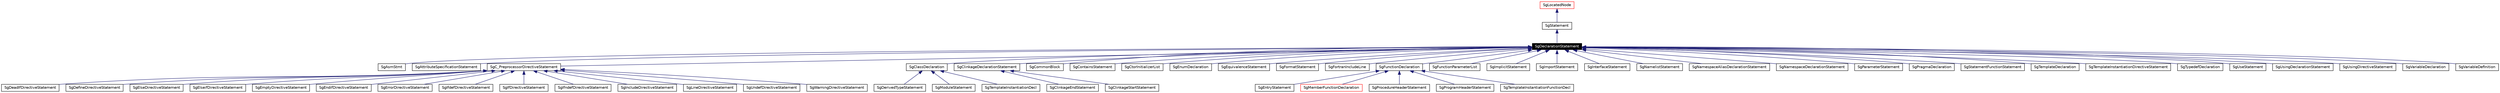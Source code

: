 digraph G
{
  edge [fontname="Helvetica",fontsize=10,labelfontname="Helvetica",labelfontsize=10];
  node [fontname="Helvetica",fontsize=10,shape=record];
  Node1 [label="SgDeclarationStatement",height=0.2,width=0.4,color="white", fillcolor="black", style="filled" fontcolor="white"];
  Node2 -> Node1 [dir=back,color="midnightblue",fontsize=10,style="solid",fontname="Helvetica"];
  Node2 [label="SgStatement",height=0.2,width=0.4,color="black",URL="$classSgStatement.html"];
  Node3 -> Node2 [dir=back,color="midnightblue",fontsize=10,style="solid",fontname="Helvetica"];
  Node3 [label="SgLocatedNode",height=0.2,width=0.4,color="red",URL="$classSgLocatedNode.html"];
  Node1 -> Node4 [dir=back,color="midnightblue",fontsize=10,style="solid",fontname="Helvetica"];
  Node4 [label="SgAsmStmt",height=0.2,width=0.4,color="black",URL="$classSgAsmStmt.html"];
  Node1 -> Node5 [dir=back,color="midnightblue",fontsize=10,style="solid",fontname="Helvetica"];
  Node5 [label="SgAttributeSpecificationStatement",height=0.2,width=0.4,color="black",URL="$classSgAttributeSpecificationStatement.html"];
  Node1 -> Node6 [dir=back,color="midnightblue",fontsize=10,style="solid",fontname="Helvetica"];
  Node6 [label="SgC_PreprocessorDirectiveStatement",height=0.2,width=0.4,color="black",URL="$classSgC__PreprocessorDirectiveStatement.html"];
  Node6 -> Node7 [dir=back,color="midnightblue",fontsize=10,style="solid",fontname="Helvetica"];
  Node7 [label="SgDeadIfDirectiveStatement",height=0.2,width=0.4,color="black",URL="$classSgDeadIfDirectiveStatement.html"];
  Node6 -> Node8 [dir=back,color="midnightblue",fontsize=10,style="solid",fontname="Helvetica"];
  Node8 [label="SgDefineDirectiveStatement",height=0.2,width=0.4,color="black",URL="$classSgDefineDirectiveStatement.html"];
  Node6 -> Node9 [dir=back,color="midnightblue",fontsize=10,style="solid",fontname="Helvetica"];
  Node9 [label="SgElseDirectiveStatement",height=0.2,width=0.4,color="black",URL="$classSgElseDirectiveStatement.html"];
  Node6 -> Node10 [dir=back,color="midnightblue",fontsize=10,style="solid",fontname="Helvetica"];
  Node10 [label="SgElseifDirectiveStatement",height=0.2,width=0.4,color="black",URL="$classSgElseifDirectiveStatement.html"];
  Node6 -> Node11 [dir=back,color="midnightblue",fontsize=10,style="solid",fontname="Helvetica"];
  Node11 [label="SgEmptyDirectiveStatement",height=0.2,width=0.4,color="black",URL="$classSgEmptyDirectiveStatement.html"];
  Node6 -> Node12 [dir=back,color="midnightblue",fontsize=10,style="solid",fontname="Helvetica"];
  Node12 [label="SgEndifDirectiveStatement",height=0.2,width=0.4,color="black",URL="$classSgEndifDirectiveStatement.html"];
  Node6 -> Node13 [dir=back,color="midnightblue",fontsize=10,style="solid",fontname="Helvetica"];
  Node13 [label="SgErrorDirectiveStatement",height=0.2,width=0.4,color="black",URL="$classSgErrorDirectiveStatement.html"];
  Node6 -> Node14 [dir=back,color="midnightblue",fontsize=10,style="solid",fontname="Helvetica"];
  Node14 [label="SgIfdefDirectiveStatement",height=0.2,width=0.4,color="black",URL="$classSgIfdefDirectiveStatement.html"];
  Node6 -> Node15 [dir=back,color="midnightblue",fontsize=10,style="solid",fontname="Helvetica"];
  Node15 [label="SgIfDirectiveStatement",height=0.2,width=0.4,color="black",URL="$classSgIfDirectiveStatement.html"];
  Node6 -> Node16 [dir=back,color="midnightblue",fontsize=10,style="solid",fontname="Helvetica"];
  Node16 [label="SgIfndefDirectiveStatement",height=0.2,width=0.4,color="black",URL="$classSgIfndefDirectiveStatement.html"];
  Node6 -> Node17 [dir=back,color="midnightblue",fontsize=10,style="solid",fontname="Helvetica"];
  Node17 [label="SgIncludeDirectiveStatement",height=0.2,width=0.4,color="black",URL="$classSgIncludeDirectiveStatement.html"];
  Node6 -> Node18 [dir=back,color="midnightblue",fontsize=10,style="solid",fontname="Helvetica"];
  Node18 [label="SgLineDirectiveStatement",height=0.2,width=0.4,color="black",URL="$classSgLineDirectiveStatement.html"];
  Node6 -> Node19 [dir=back,color="midnightblue",fontsize=10,style="solid",fontname="Helvetica"];
  Node19 [label="SgUndefDirectiveStatement",height=0.2,width=0.4,color="black",URL="$classSgUndefDirectiveStatement.html"];
  Node6 -> Node20 [dir=back,color="midnightblue",fontsize=10,style="solid",fontname="Helvetica"];
  Node20 [label="SgWarningDirectiveStatement",height=0.2,width=0.4,color="black",URL="$classSgWarningDirectiveStatement.html"];
  Node1 -> Node21 [dir=back,color="midnightblue",fontsize=10,style="solid",fontname="Helvetica"];
  Node21 [label="SgClassDeclaration",height=0.2,width=0.4,color="black",URL="$classSgClassDeclaration.html"];
  Node21 -> Node22 [dir=back,color="midnightblue",fontsize=10,style="solid",fontname="Helvetica"];
  Node22 [label="SgDerivedTypeStatement",height=0.2,width=0.4,color="black",URL="$classSgDerivedTypeStatement.html"];
  Node21 -> Node23 [dir=back,color="midnightblue",fontsize=10,style="solid",fontname="Helvetica"];
  Node23 [label="SgModuleStatement",height=0.2,width=0.4,color="black",URL="$classSgModuleStatement.html"];
  Node21 -> Node24 [dir=back,color="midnightblue",fontsize=10,style="solid",fontname="Helvetica"];
  Node24 [label="SgTemplateInstantiationDecl",height=0.2,width=0.4,color="black",URL="$classSgTemplateInstantiationDecl.html"];
  Node1 -> Node25 [dir=back,color="midnightblue",fontsize=10,style="solid",fontname="Helvetica"];
  Node25 [label="SgClinkageDeclarationStatement",height=0.2,width=0.4,color="black",URL="$classSgClinkageDeclarationStatement.html"];
  Node25 -> Node26 [dir=back,color="midnightblue",fontsize=10,style="solid",fontname="Helvetica"];
  Node26 [label="SgClinkageEndStatement",height=0.2,width=0.4,color="black",URL="$classSgClinkageEndStatement.html"];
  Node25 -> Node27 [dir=back,color="midnightblue",fontsize=10,style="solid",fontname="Helvetica"];
  Node27 [label="SgClinkageStartStatement",height=0.2,width=0.4,color="black",URL="$classSgClinkageStartStatement.html"];
  Node1 -> Node28 [dir=back,color="midnightblue",fontsize=10,style="solid",fontname="Helvetica"];
  Node28 [label="SgCommonBlock",height=0.2,width=0.4,color="black",URL="$classSgCommonBlock.html"];
  Node1 -> Node29 [dir=back,color="midnightblue",fontsize=10,style="solid",fontname="Helvetica"];
  Node29 [label="SgContainsStatement",height=0.2,width=0.4,color="black",URL="$classSgContainsStatement.html"];
  Node1 -> Node30 [dir=back,color="midnightblue",fontsize=10,style="solid",fontname="Helvetica"];
  Node30 [label="SgCtorInitializerList",height=0.2,width=0.4,color="black",URL="$classSgCtorInitializerList.html"];
  Node1 -> Node31 [dir=back,color="midnightblue",fontsize=10,style="solid",fontname="Helvetica"];
  Node31 [label="SgEnumDeclaration",height=0.2,width=0.4,color="black",URL="$classSgEnumDeclaration.html"];
  Node1 -> Node32 [dir=back,color="midnightblue",fontsize=10,style="solid",fontname="Helvetica"];
  Node32 [label="SgEquivalenceStatement",height=0.2,width=0.4,color="black",URL="$classSgEquivalenceStatement.html"];
  Node1 -> Node33 [dir=back,color="midnightblue",fontsize=10,style="solid",fontname="Helvetica"];
  Node33 [label="SgFormatStatement",height=0.2,width=0.4,color="black",URL="$classSgFormatStatement.html"];
  Node1 -> Node34 [dir=back,color="midnightblue",fontsize=10,style="solid",fontname="Helvetica"];
  Node34 [label="SgFortranIncludeLine",height=0.2,width=0.4,color="black",URL="$classSgFortranIncludeLine.html"];
  Node1 -> Node35 [dir=back,color="midnightblue",fontsize=10,style="solid",fontname="Helvetica"];
  Node35 [label="SgFunctionDeclaration",height=0.2,width=0.4,color="black",URL="$classSgFunctionDeclaration.html"];
  Node35 -> Node36 [dir=back,color="midnightblue",fontsize=10,style="solid",fontname="Helvetica"];
  Node36 [label="SgEntryStatement",height=0.2,width=0.4,color="black",URL="$classSgEntryStatement.html"];
  Node35 -> Node37 [dir=back,color="midnightblue",fontsize=10,style="solid",fontname="Helvetica"];
  Node37 [label="SgMemberFunctionDeclaration",height=0.2,width=0.4,color="red",URL="$classSgMemberFunctionDeclaration.html"];
  Node35 -> Node38 [dir=back,color="midnightblue",fontsize=10,style="solid",fontname="Helvetica"];
  Node38 [label="SgProcedureHeaderStatement",height=0.2,width=0.4,color="black",URL="$classSgProcedureHeaderStatement.html"];
  Node35 -> Node39 [dir=back,color="midnightblue",fontsize=10,style="solid",fontname="Helvetica"];
  Node39 [label="SgProgramHeaderStatement",height=0.2,width=0.4,color="black",URL="$classSgProgramHeaderStatement.html"];
  Node35 -> Node40 [dir=back,color="midnightblue",fontsize=10,style="solid",fontname="Helvetica"];
  Node40 [label="SgTemplateInstantiationFunctionDecl",height=0.2,width=0.4,color="black",URL="$classSgTemplateInstantiationFunctionDecl.html"];
  Node1 -> Node41 [dir=back,color="midnightblue",fontsize=10,style="solid",fontname="Helvetica"];
  Node41 [label="SgFunctionParameterList",height=0.2,width=0.4,color="black",URL="$classSgFunctionParameterList.html"];
  Node1 -> Node42 [dir=back,color="midnightblue",fontsize=10,style="solid",fontname="Helvetica"];
  Node42 [label="SgImplicitStatement",height=0.2,width=0.4,color="black",URL="$classSgImplicitStatement.html"];
  Node1 -> Node43 [dir=back,color="midnightblue",fontsize=10,style="solid",fontname="Helvetica"];
  Node43 [label="SgImportStatement",height=0.2,width=0.4,color="black",URL="$classSgImportStatement.html"];
  Node1 -> Node44 [dir=back,color="midnightblue",fontsize=10,style="solid",fontname="Helvetica"];
  Node44 [label="SgInterfaceStatement",height=0.2,width=0.4,color="black",URL="$classSgInterfaceStatement.html"];
  Node1 -> Node45 [dir=back,color="midnightblue",fontsize=10,style="solid",fontname="Helvetica"];
  Node45 [label="SgNamelistStatement",height=0.2,width=0.4,color="black",URL="$classSgNamelistStatement.html"];
  Node1 -> Node46 [dir=back,color="midnightblue",fontsize=10,style="solid",fontname="Helvetica"];
  Node46 [label="SgNamespaceAliasDeclarationStatement",height=0.2,width=0.4,color="black",URL="$classSgNamespaceAliasDeclarationStatement.html"];
  Node1 -> Node47 [dir=back,color="midnightblue",fontsize=10,style="solid",fontname="Helvetica"];
  Node47 [label="SgNamespaceDeclarationStatement",height=0.2,width=0.4,color="black",URL="$classSgNamespaceDeclarationStatement.html"];
  Node1 -> Node48 [dir=back,color="midnightblue",fontsize=10,style="solid",fontname="Helvetica"];
  Node48 [label="SgParameterStatement",height=0.2,width=0.4,color="black",URL="$classSgParameterStatement.html"];
  Node1 -> Node49 [dir=back,color="midnightblue",fontsize=10,style="solid",fontname="Helvetica"];
  Node49 [label="SgPragmaDeclaration",height=0.2,width=0.4,color="black",URL="$classSgPragmaDeclaration.html"];
  Node1 -> Node50 [dir=back,color="midnightblue",fontsize=10,style="solid",fontname="Helvetica"];
  Node50 [label="SgStatementFunctionStatement",height=0.2,width=0.4,color="black",URL="$classSgStatementFunctionStatement.html"];
  Node1 -> Node51 [dir=back,color="midnightblue",fontsize=10,style="solid",fontname="Helvetica"];
  Node51 [label="SgTemplateDeclaration",height=0.2,width=0.4,color="black",URL="$classSgTemplateDeclaration.html"];
  Node1 -> Node52 [dir=back,color="midnightblue",fontsize=10,style="solid",fontname="Helvetica"];
  Node52 [label="SgTemplateInstantiationDirectiveStatement",height=0.2,width=0.4,color="black",URL="$classSgTemplateInstantiationDirectiveStatement.html"];
  Node1 -> Node53 [dir=back,color="midnightblue",fontsize=10,style="solid",fontname="Helvetica"];
  Node53 [label="SgTypedefDeclaration",height=0.2,width=0.4,color="black",URL="$classSgTypedefDeclaration.html"];
  Node1 -> Node54 [dir=back,color="midnightblue",fontsize=10,style="solid",fontname="Helvetica"];
  Node54 [label="SgUseStatement",height=0.2,width=0.4,color="black",URL="$classSgUseStatement.html"];
  Node1 -> Node55 [dir=back,color="midnightblue",fontsize=10,style="solid",fontname="Helvetica"];
  Node55 [label="SgUsingDeclarationStatement",height=0.2,width=0.4,color="black",URL="$classSgUsingDeclarationStatement.html"];
  Node1 -> Node56 [dir=back,color="midnightblue",fontsize=10,style="solid",fontname="Helvetica"];
  Node56 [label="SgUsingDirectiveStatement",height=0.2,width=0.4,color="black",URL="$classSgUsingDirectiveStatement.html"];
  Node1 -> Node57 [dir=back,color="midnightblue",fontsize=10,style="solid",fontname="Helvetica"];
  Node57 [label="SgVariableDeclaration",height=0.2,width=0.4,color="black",URL="$classSgVariableDeclaration.html"];
  Node1 -> Node58 [dir=back,color="midnightblue",fontsize=10,style="solid",fontname="Helvetica"];
  Node58 [label="SgVariableDefinition",height=0.2,width=0.4,color="black",URL="$classSgVariableDefinition.html"];
}
